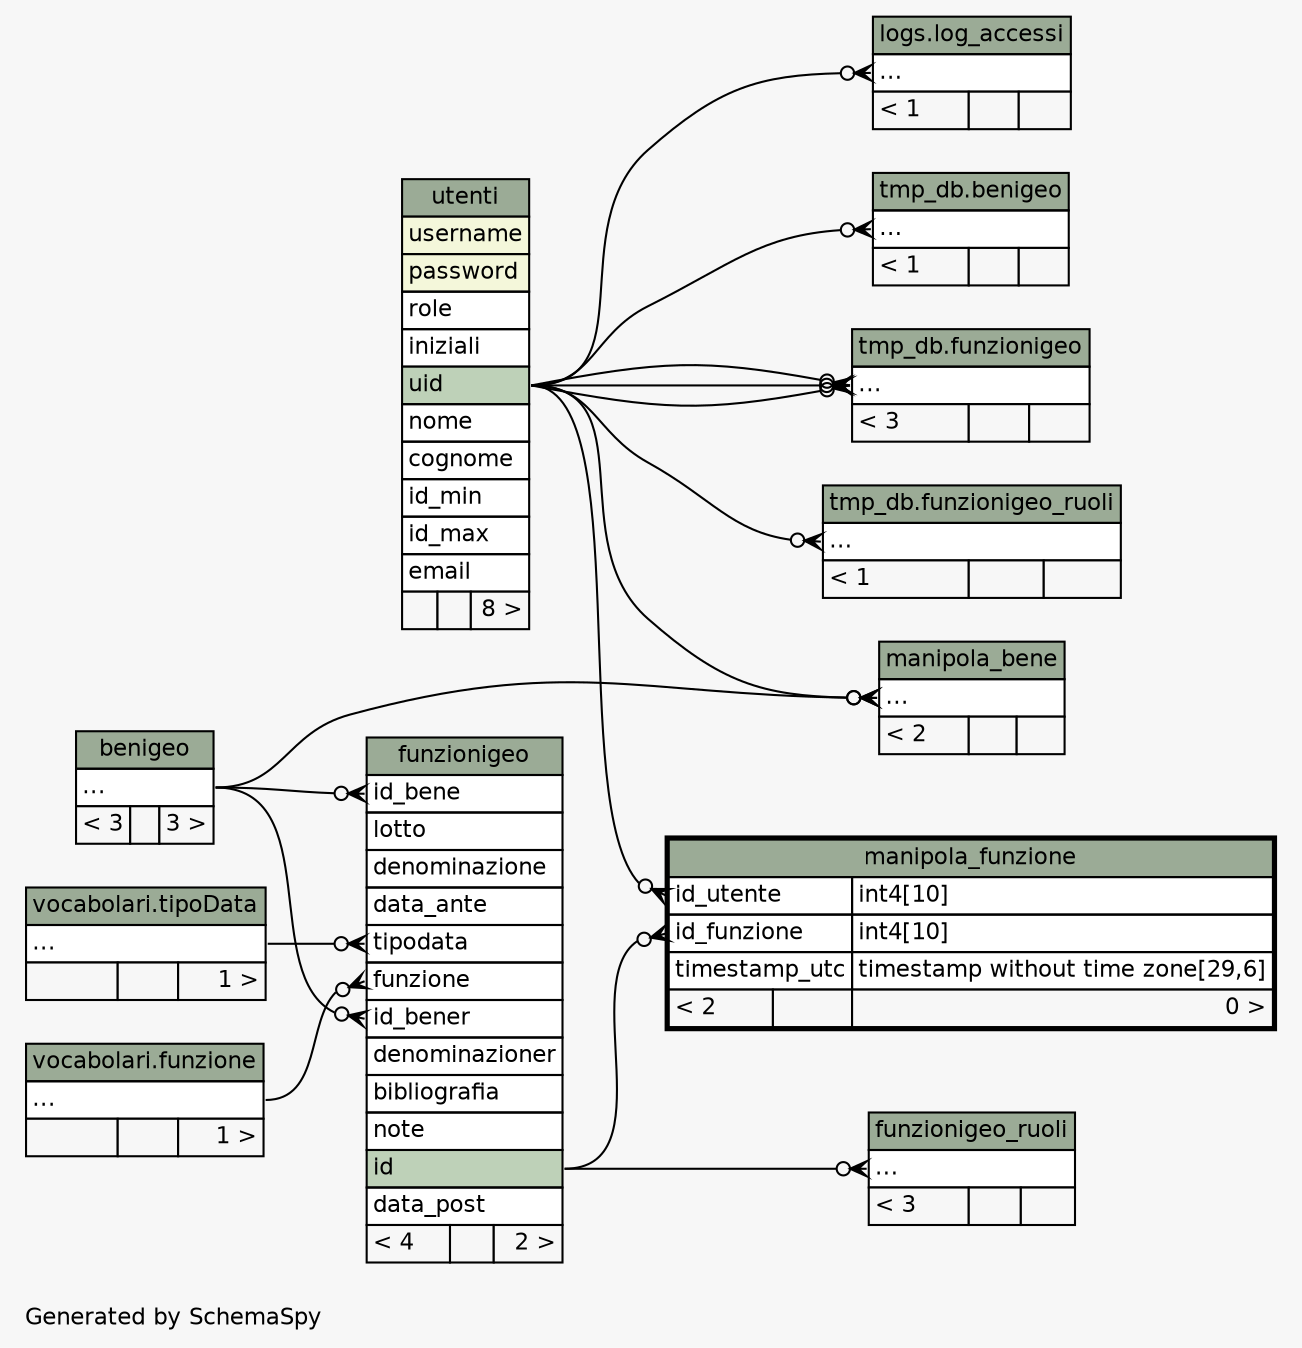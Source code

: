 // dot 2.38.0 on Windows 10 10.0
// SchemaSpy rev 590
digraph "twoDegreesRelationshipsDiagram" {
  graph [
    rankdir="RL"
    bgcolor="#f7f7f7"
    label="\nGenerated by SchemaSpy"
    labeljust="l"
    nodesep="0.18"
    ranksep="0.46"
    fontname="Helvetica"
    fontsize="11"
  ];
  node [
    fontname="Helvetica"
    fontsize="11"
    shape="plaintext"
  ];
  edge [
    arrowsize="0.8"
  ];
  "tmp_db.benigeo":"elipses":w -> "utenti":"uid":e [arrowhead=none dir=back arrowtail=crowodot];
  "funzionigeo":"funzione":w -> "vocabolari.funzione":"elipses":e [arrowhead=none dir=back arrowtail=crowodot];
  "funzionigeo":"id_bene":w -> "benigeo":"elipses":e [arrowhead=none dir=back arrowtail=crowodot];
  "funzionigeo":"id_bener":w -> "benigeo":"elipses":e [arrowhead=none dir=back arrowtail=crowodot];
  "funzionigeo":"tipodata":w -> "vocabolari.tipoData":"elipses":e [arrowhead=none dir=back arrowtail=crowodot];
  "tmp_db.funzionigeo":"elipses":w -> "utenti":"uid":e [arrowhead=none dir=back arrowtail=crowodot];
  "tmp_db.funzionigeo":"elipses":w -> "utenti":"uid":e [arrowhead=none dir=back arrowtail=crowodot];
  "tmp_db.funzionigeo":"elipses":w -> "utenti":"uid":e [arrowhead=none dir=back arrowtail=crowodot];
  "funzionigeo_ruoli":"elipses":w -> "funzionigeo":"id":e [arrowhead=none dir=back arrowtail=crowodot];
  "tmp_db.funzionigeo_ruoli":"elipses":w -> "utenti":"uid":e [arrowhead=none dir=back arrowtail=crowodot];
  "logs.log_accessi":"elipses":w -> "utenti":"uid":e [arrowhead=none dir=back arrowtail=crowodot];
  "manipola_bene":"elipses":w -> "benigeo":"elipses":e [arrowhead=none dir=back arrowtail=crowodot];
  "manipola_bene":"elipses":w -> "utenti":"uid":e [arrowhead=none dir=back arrowtail=crowodot];
  "manipola_funzione":"id_funzione":w -> "funzionigeo":"id":e [arrowhead=none dir=back arrowtail=crowodot];
  "manipola_funzione":"id_utente":w -> "utenti":"uid":e [arrowhead=none dir=back arrowtail=crowodot];
  "benigeo" [
    label=<
    <TABLE BORDER="0" CELLBORDER="1" CELLSPACING="0" BGCOLOR="#ffffff">
      <TR><TD COLSPAN="3" BGCOLOR="#9bab96" ALIGN="CENTER">benigeo</TD></TR>
      <TR><TD PORT="elipses" COLSPAN="3" ALIGN="LEFT">...</TD></TR>
      <TR><TD ALIGN="LEFT" BGCOLOR="#f7f7f7">&lt; 3</TD><TD ALIGN="RIGHT" BGCOLOR="#f7f7f7">  </TD><TD ALIGN="RIGHT" BGCOLOR="#f7f7f7">3 &gt;</TD></TR>
    </TABLE>>
    URL="benigeo.html"
    tooltip="benigeo"
  ];
  "tmp_db.benigeo" [
    label=<
    <TABLE BORDER="0" CELLBORDER="1" CELLSPACING="0" BGCOLOR="#ffffff">
      <TR><TD COLSPAN="3" BGCOLOR="#9bab96" ALIGN="CENTER">tmp_db.benigeo</TD></TR>
      <TR><TD PORT="elipses" COLSPAN="3" ALIGN="LEFT">...</TD></TR>
      <TR><TD ALIGN="LEFT" BGCOLOR="#f7f7f7">&lt; 1</TD><TD ALIGN="RIGHT" BGCOLOR="#f7f7f7">  </TD><TD ALIGN="RIGHT" BGCOLOR="#f7f7f7">  </TD></TR>
    </TABLE>>
    tooltip="tmp_db.benigeo"
  ];
  "vocabolari.funzione" [
    label=<
    <TABLE BORDER="0" CELLBORDER="1" CELLSPACING="0" BGCOLOR="#ffffff">
      <TR><TD COLSPAN="3" BGCOLOR="#9bab96" ALIGN="CENTER">vocabolari.funzione</TD></TR>
      <TR><TD PORT="elipses" COLSPAN="3" ALIGN="LEFT">...</TD></TR>
      <TR><TD ALIGN="LEFT" BGCOLOR="#f7f7f7">  </TD><TD ALIGN="RIGHT" BGCOLOR="#f7f7f7">  </TD><TD ALIGN="RIGHT" BGCOLOR="#f7f7f7">1 &gt;</TD></TR>
    </TABLE>>
    tooltip="vocabolari.funzione"
  ];
  "funzionigeo" [
    label=<
    <TABLE BORDER="0" CELLBORDER="1" CELLSPACING="0" BGCOLOR="#ffffff">
      <TR><TD COLSPAN="3" BGCOLOR="#9bab96" ALIGN="CENTER">funzionigeo</TD></TR>
      <TR><TD PORT="id_bene" COLSPAN="3" ALIGN="LEFT">id_bene</TD></TR>
      <TR><TD PORT="lotto" COLSPAN="3" ALIGN="LEFT">lotto</TD></TR>
      <TR><TD PORT="denominazione" COLSPAN="3" ALIGN="LEFT">denominazione</TD></TR>
      <TR><TD PORT="data_ante" COLSPAN="3" ALIGN="LEFT">data_ante</TD></TR>
      <TR><TD PORT="tipodata" COLSPAN="3" ALIGN="LEFT">tipodata</TD></TR>
      <TR><TD PORT="funzione" COLSPAN="3" ALIGN="LEFT">funzione</TD></TR>
      <TR><TD PORT="id_bener" COLSPAN="3" ALIGN="LEFT">id_bener</TD></TR>
      <TR><TD PORT="denominazioner" COLSPAN="3" ALIGN="LEFT">denominazioner</TD></TR>
      <TR><TD PORT="bibliografia" COLSPAN="3" ALIGN="LEFT">bibliografia</TD></TR>
      <TR><TD PORT="note" COLSPAN="3" ALIGN="LEFT">note</TD></TR>
      <TR><TD PORT="id" COLSPAN="3" BGCOLOR="#bed1b8" ALIGN="LEFT">id</TD></TR>
      <TR><TD PORT="data_post" COLSPAN="3" ALIGN="LEFT">data_post</TD></TR>
      <TR><TD ALIGN="LEFT" BGCOLOR="#f7f7f7">&lt; 4</TD><TD ALIGN="RIGHT" BGCOLOR="#f7f7f7">  </TD><TD ALIGN="RIGHT" BGCOLOR="#f7f7f7">2 &gt;</TD></TR>
    </TABLE>>
    URL="funzionigeo.html"
    tooltip="funzionigeo"
  ];
  "tmp_db.funzionigeo" [
    label=<
    <TABLE BORDER="0" CELLBORDER="1" CELLSPACING="0" BGCOLOR="#ffffff">
      <TR><TD COLSPAN="3" BGCOLOR="#9bab96" ALIGN="CENTER">tmp_db.funzionigeo</TD></TR>
      <TR><TD PORT="elipses" COLSPAN="3" ALIGN="LEFT">...</TD></TR>
      <TR><TD ALIGN="LEFT" BGCOLOR="#f7f7f7">&lt; 3</TD><TD ALIGN="RIGHT" BGCOLOR="#f7f7f7">  </TD><TD ALIGN="RIGHT" BGCOLOR="#f7f7f7">  </TD></TR>
    </TABLE>>
    tooltip="tmp_db.funzionigeo"
  ];
  "funzionigeo_ruoli" [
    label=<
    <TABLE BORDER="0" CELLBORDER="1" CELLSPACING="0" BGCOLOR="#ffffff">
      <TR><TD COLSPAN="3" BGCOLOR="#9bab96" ALIGN="CENTER">funzionigeo_ruoli</TD></TR>
      <TR><TD PORT="elipses" COLSPAN="3" ALIGN="LEFT">...</TD></TR>
      <TR><TD ALIGN="LEFT" BGCOLOR="#f7f7f7">&lt; 3</TD><TD ALIGN="RIGHT" BGCOLOR="#f7f7f7">  </TD><TD ALIGN="RIGHT" BGCOLOR="#f7f7f7">  </TD></TR>
    </TABLE>>
    URL="funzionigeo_ruoli.html"
    tooltip="funzionigeo_ruoli"
  ];
  "tmp_db.funzionigeo_ruoli" [
    label=<
    <TABLE BORDER="0" CELLBORDER="1" CELLSPACING="0" BGCOLOR="#ffffff">
      <TR><TD COLSPAN="3" BGCOLOR="#9bab96" ALIGN="CENTER">tmp_db.funzionigeo_ruoli</TD></TR>
      <TR><TD PORT="elipses" COLSPAN="3" ALIGN="LEFT">...</TD></TR>
      <TR><TD ALIGN="LEFT" BGCOLOR="#f7f7f7">&lt; 1</TD><TD ALIGN="RIGHT" BGCOLOR="#f7f7f7">  </TD><TD ALIGN="RIGHT" BGCOLOR="#f7f7f7">  </TD></TR>
    </TABLE>>
    tooltip="tmp_db.funzionigeo_ruoli"
  ];
  "logs.log_accessi" [
    label=<
    <TABLE BORDER="0" CELLBORDER="1" CELLSPACING="0" BGCOLOR="#ffffff">
      <TR><TD COLSPAN="3" BGCOLOR="#9bab96" ALIGN="CENTER">logs.log_accessi</TD></TR>
      <TR><TD PORT="elipses" COLSPAN="3" ALIGN="LEFT">...</TD></TR>
      <TR><TD ALIGN="LEFT" BGCOLOR="#f7f7f7">&lt; 1</TD><TD ALIGN="RIGHT" BGCOLOR="#f7f7f7">  </TD><TD ALIGN="RIGHT" BGCOLOR="#f7f7f7">  </TD></TR>
    </TABLE>>
    tooltip="logs.log_accessi"
  ];
  "manipola_bene" [
    label=<
    <TABLE BORDER="0" CELLBORDER="1" CELLSPACING="0" BGCOLOR="#ffffff">
      <TR><TD COLSPAN="3" BGCOLOR="#9bab96" ALIGN="CENTER">manipola_bene</TD></TR>
      <TR><TD PORT="elipses" COLSPAN="3" ALIGN="LEFT">...</TD></TR>
      <TR><TD ALIGN="LEFT" BGCOLOR="#f7f7f7">&lt; 2</TD><TD ALIGN="RIGHT" BGCOLOR="#f7f7f7">  </TD><TD ALIGN="RIGHT" BGCOLOR="#f7f7f7">  </TD></TR>
    </TABLE>>
    URL="manipola_bene.html"
    tooltip="manipola_bene"
  ];
  "manipola_funzione" [
    label=<
    <TABLE BORDER="2" CELLBORDER="1" CELLSPACING="0" BGCOLOR="#ffffff">
      <TR><TD COLSPAN="3" BGCOLOR="#9bab96" ALIGN="CENTER">manipola_funzione</TD></TR>
      <TR><TD PORT="id_utente" COLSPAN="2" ALIGN="LEFT">id_utente</TD><TD PORT="id_utente.type" ALIGN="LEFT">int4[10]</TD></TR>
      <TR><TD PORT="id_funzione" COLSPAN="2" ALIGN="LEFT">id_funzione</TD><TD PORT="id_funzione.type" ALIGN="LEFT">int4[10]</TD></TR>
      <TR><TD PORT="timestamp_utc" COLSPAN="2" ALIGN="LEFT">timestamp_utc</TD><TD PORT="timestamp_utc.type" ALIGN="LEFT">timestamp without time zone[29,6]</TD></TR>
      <TR><TD ALIGN="LEFT" BGCOLOR="#f7f7f7">&lt; 2</TD><TD ALIGN="RIGHT" BGCOLOR="#f7f7f7">  </TD><TD ALIGN="RIGHT" BGCOLOR="#f7f7f7">0 &gt;</TD></TR>
    </TABLE>>
    URL="manipola_funzione.html"
    tooltip="manipola_funzione"
  ];
  "vocabolari.tipoData" [
    label=<
    <TABLE BORDER="0" CELLBORDER="1" CELLSPACING="0" BGCOLOR="#ffffff">
      <TR><TD COLSPAN="3" BGCOLOR="#9bab96" ALIGN="CENTER">vocabolari.tipoData</TD></TR>
      <TR><TD PORT="elipses" COLSPAN="3" ALIGN="LEFT">...</TD></TR>
      <TR><TD ALIGN="LEFT" BGCOLOR="#f7f7f7">  </TD><TD ALIGN="RIGHT" BGCOLOR="#f7f7f7">  </TD><TD ALIGN="RIGHT" BGCOLOR="#f7f7f7">1 &gt;</TD></TR>
    </TABLE>>
    tooltip="vocabolari.tipoData"
  ];
  "utenti" [
    label=<
    <TABLE BORDER="0" CELLBORDER="1" CELLSPACING="0" BGCOLOR="#ffffff">
      <TR><TD COLSPAN="3" BGCOLOR="#9bab96" ALIGN="CENTER">utenti</TD></TR>
      <TR><TD PORT="username" COLSPAN="3" BGCOLOR="#f4f7da" ALIGN="LEFT">username</TD></TR>
      <TR><TD PORT="password" COLSPAN="3" BGCOLOR="#f4f7da" ALIGN="LEFT">password</TD></TR>
      <TR><TD PORT="role" COLSPAN="3" ALIGN="LEFT">role</TD></TR>
      <TR><TD PORT="iniziali" COLSPAN="3" ALIGN="LEFT">iniziali</TD></TR>
      <TR><TD PORT="uid" COLSPAN="3" BGCOLOR="#bed1b8" ALIGN="LEFT">uid</TD></TR>
      <TR><TD PORT="nome" COLSPAN="3" ALIGN="LEFT">nome</TD></TR>
      <TR><TD PORT="cognome" COLSPAN="3" ALIGN="LEFT">cognome</TD></TR>
      <TR><TD PORT="id_min" COLSPAN="3" ALIGN="LEFT">id_min</TD></TR>
      <TR><TD PORT="id_max" COLSPAN="3" ALIGN="LEFT">id_max</TD></TR>
      <TR><TD PORT="email" COLSPAN="3" ALIGN="LEFT">email</TD></TR>
      <TR><TD ALIGN="LEFT" BGCOLOR="#f7f7f7">  </TD><TD ALIGN="RIGHT" BGCOLOR="#f7f7f7">  </TD><TD ALIGN="RIGHT" BGCOLOR="#f7f7f7">8 &gt;</TD></TR>
    </TABLE>>
    URL="utenti.html"
    tooltip="utenti"
  ];
}
